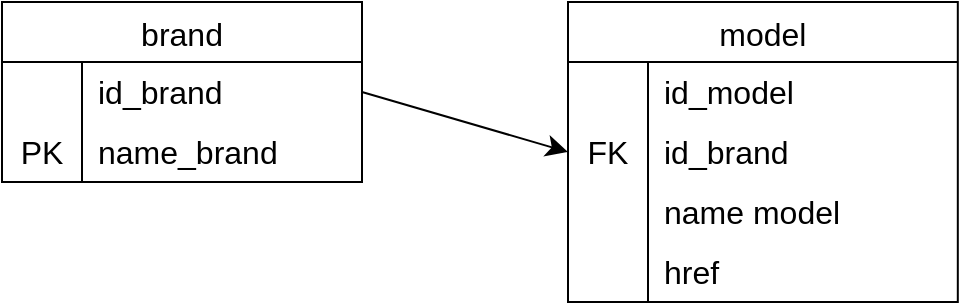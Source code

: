 <mxfile version="21.3.4" type="device">
  <diagram name="Страница 1" id="9B35GfDSIohQXYZQCniU">
    <mxGraphModel dx="1467" dy="878" grid="0" gridSize="10" guides="1" tooltips="1" connect="1" arrows="1" fold="1" page="0" pageScale="1" pageWidth="827" pageHeight="1169" math="0" shadow="0">
      <root>
        <mxCell id="0" />
        <mxCell id="1" parent="0" />
        <mxCell id="1qNQSLTpCKg1M4f5Vl8u-1" value="brand" style="shape=table;startSize=30;container=1;collapsible=0;childLayout=tableLayout;fixedRows=1;rowLines=0;fontStyle=0;strokeColor=default;fontSize=16;" vertex="1" parent="1">
          <mxGeometry x="-230" y="-33" width="180" height="90" as="geometry" />
        </mxCell>
        <mxCell id="1qNQSLTpCKg1M4f5Vl8u-2" value="" style="shape=tableRow;horizontal=0;startSize=0;swimlaneHead=0;swimlaneBody=0;top=0;left=0;bottom=0;right=0;collapsible=0;dropTarget=0;fillColor=none;points=[[0,0.5],[1,0.5]];portConstraint=eastwest;strokeColor=inherit;fontSize=16;" vertex="1" parent="1qNQSLTpCKg1M4f5Vl8u-1">
          <mxGeometry y="30" width="180" height="30" as="geometry" />
        </mxCell>
        <mxCell id="1qNQSLTpCKg1M4f5Vl8u-3" value="" style="shape=partialRectangle;html=1;whiteSpace=wrap;connectable=0;fillColor=none;top=0;left=0;bottom=0;right=0;overflow=hidden;pointerEvents=1;strokeColor=inherit;fontSize=16;" vertex="1" parent="1qNQSLTpCKg1M4f5Vl8u-2">
          <mxGeometry width="40" height="30" as="geometry">
            <mxRectangle width="40" height="30" as="alternateBounds" />
          </mxGeometry>
        </mxCell>
        <mxCell id="1qNQSLTpCKg1M4f5Vl8u-4" value="id_brand" style="shape=partialRectangle;html=1;whiteSpace=wrap;connectable=0;fillColor=none;top=0;left=0;bottom=0;right=0;align=left;spacingLeft=6;overflow=hidden;strokeColor=inherit;fontSize=16;" vertex="1" parent="1qNQSLTpCKg1M4f5Vl8u-2">
          <mxGeometry x="40" width="140" height="30" as="geometry">
            <mxRectangle width="140" height="30" as="alternateBounds" />
          </mxGeometry>
        </mxCell>
        <mxCell id="1qNQSLTpCKg1M4f5Vl8u-5" value="" style="shape=tableRow;horizontal=0;startSize=0;swimlaneHead=0;swimlaneBody=0;top=0;left=0;bottom=0;right=0;collapsible=0;dropTarget=0;fillColor=none;points=[[0,0.5],[1,0.5]];portConstraint=eastwest;strokeColor=inherit;fontSize=16;" vertex="1" parent="1qNQSLTpCKg1M4f5Vl8u-1">
          <mxGeometry y="60" width="180" height="30" as="geometry" />
        </mxCell>
        <mxCell id="1qNQSLTpCKg1M4f5Vl8u-6" value="PK" style="shape=partialRectangle;html=1;whiteSpace=wrap;connectable=0;fillColor=none;top=0;left=0;bottom=0;right=0;overflow=hidden;strokeColor=inherit;fontSize=16;" vertex="1" parent="1qNQSLTpCKg1M4f5Vl8u-5">
          <mxGeometry width="40" height="30" as="geometry">
            <mxRectangle width="40" height="30" as="alternateBounds" />
          </mxGeometry>
        </mxCell>
        <mxCell id="1qNQSLTpCKg1M4f5Vl8u-7" value="name_brand" style="shape=partialRectangle;html=1;whiteSpace=wrap;connectable=0;fillColor=none;top=0;left=0;bottom=0;right=0;align=left;spacingLeft=6;overflow=hidden;strokeColor=inherit;fontSize=16;" vertex="1" parent="1qNQSLTpCKg1M4f5Vl8u-5">
          <mxGeometry x="40" width="140" height="30" as="geometry">
            <mxRectangle width="140" height="30" as="alternateBounds" />
          </mxGeometry>
        </mxCell>
        <mxCell id="1qNQSLTpCKg1M4f5Vl8u-11" value="model" style="shape=table;startSize=30;container=1;collapsible=0;childLayout=tableLayout;fixedRows=1;rowLines=0;fontStyle=0;strokeColor=default;fontSize=16;" vertex="1" parent="1">
          <mxGeometry x="53" y="-33" width="194.905" height="150" as="geometry" />
        </mxCell>
        <mxCell id="1qNQSLTpCKg1M4f5Vl8u-12" value="" style="shape=tableRow;horizontal=0;startSize=0;swimlaneHead=0;swimlaneBody=0;top=0;left=0;bottom=0;right=0;collapsible=0;dropTarget=0;fillColor=none;points=[[0,0.5],[1,0.5]];portConstraint=eastwest;strokeColor=inherit;fontSize=16;" vertex="1" parent="1qNQSLTpCKg1M4f5Vl8u-11">
          <mxGeometry y="30" width="194.905" height="30" as="geometry" />
        </mxCell>
        <mxCell id="1qNQSLTpCKg1M4f5Vl8u-13" value="" style="shape=partialRectangle;html=1;whiteSpace=wrap;connectable=0;fillColor=none;top=0;left=0;bottom=0;right=0;overflow=hidden;pointerEvents=1;strokeColor=inherit;fontSize=16;" vertex="1" parent="1qNQSLTpCKg1M4f5Vl8u-12">
          <mxGeometry width="40" height="30" as="geometry">
            <mxRectangle width="40" height="30" as="alternateBounds" />
          </mxGeometry>
        </mxCell>
        <mxCell id="1qNQSLTpCKg1M4f5Vl8u-14" value="id_model" style="shape=partialRectangle;html=1;whiteSpace=wrap;connectable=0;fillColor=none;top=0;left=0;bottom=0;right=0;align=left;spacingLeft=6;overflow=hidden;strokeColor=inherit;fontSize=16;" vertex="1" parent="1qNQSLTpCKg1M4f5Vl8u-12">
          <mxGeometry x="40" width="155" height="30" as="geometry">
            <mxRectangle width="155" height="30" as="alternateBounds" />
          </mxGeometry>
        </mxCell>
        <mxCell id="1qNQSLTpCKg1M4f5Vl8u-21" value="" style="shape=tableRow;horizontal=0;startSize=0;swimlaneHead=0;swimlaneBody=0;top=0;left=0;bottom=0;right=0;collapsible=0;dropTarget=0;fillColor=none;points=[[0,0.5],[1,0.5]];portConstraint=eastwest;strokeColor=inherit;fontSize=16;" vertex="1" parent="1qNQSLTpCKg1M4f5Vl8u-11">
          <mxGeometry y="60" width="194.905" height="30" as="geometry" />
        </mxCell>
        <mxCell id="1qNQSLTpCKg1M4f5Vl8u-22" value="FK" style="shape=partialRectangle;html=1;whiteSpace=wrap;connectable=0;fillColor=none;top=0;left=0;bottom=0;right=0;overflow=hidden;pointerEvents=1;strokeColor=inherit;fontSize=16;" vertex="1" parent="1qNQSLTpCKg1M4f5Vl8u-21">
          <mxGeometry width="40" height="30" as="geometry">
            <mxRectangle width="40" height="30" as="alternateBounds" />
          </mxGeometry>
        </mxCell>
        <mxCell id="1qNQSLTpCKg1M4f5Vl8u-23" value="id_brand" style="shape=partialRectangle;html=1;whiteSpace=wrap;connectable=0;fillColor=none;top=0;left=0;bottom=0;right=0;align=left;spacingLeft=6;overflow=hidden;strokeColor=inherit;fontSize=16;" vertex="1" parent="1qNQSLTpCKg1M4f5Vl8u-21">
          <mxGeometry x="40" width="155" height="30" as="geometry">
            <mxRectangle width="155" height="30" as="alternateBounds" />
          </mxGeometry>
        </mxCell>
        <mxCell id="1qNQSLTpCKg1M4f5Vl8u-15" value="" style="shape=tableRow;horizontal=0;startSize=0;swimlaneHead=0;swimlaneBody=0;top=0;left=0;bottom=0;right=0;collapsible=0;dropTarget=0;fillColor=none;points=[[0,0.5],[1,0.5]];portConstraint=eastwest;strokeColor=inherit;fontSize=16;" vertex="1" parent="1qNQSLTpCKg1M4f5Vl8u-11">
          <mxGeometry y="90" width="194.905" height="30" as="geometry" />
        </mxCell>
        <mxCell id="1qNQSLTpCKg1M4f5Vl8u-16" value="" style="shape=partialRectangle;html=1;whiteSpace=wrap;connectable=0;fillColor=none;top=0;left=0;bottom=0;right=0;overflow=hidden;strokeColor=inherit;fontSize=16;" vertex="1" parent="1qNQSLTpCKg1M4f5Vl8u-15">
          <mxGeometry width="40" height="30" as="geometry">
            <mxRectangle width="40" height="30" as="alternateBounds" />
          </mxGeometry>
        </mxCell>
        <mxCell id="1qNQSLTpCKg1M4f5Vl8u-17" value="name model" style="shape=partialRectangle;html=1;whiteSpace=wrap;connectable=0;fillColor=none;top=0;left=0;bottom=0;right=0;align=left;spacingLeft=6;overflow=hidden;strokeColor=inherit;fontSize=16;" vertex="1" parent="1qNQSLTpCKg1M4f5Vl8u-15">
          <mxGeometry x="40" width="155" height="30" as="geometry">
            <mxRectangle width="155" height="30" as="alternateBounds" />
          </mxGeometry>
        </mxCell>
        <mxCell id="1qNQSLTpCKg1M4f5Vl8u-18" value="" style="shape=tableRow;horizontal=0;startSize=0;swimlaneHead=0;swimlaneBody=0;top=0;left=0;bottom=0;right=0;collapsible=0;dropTarget=0;fillColor=none;points=[[0,0.5],[1,0.5]];portConstraint=eastwest;strokeColor=inherit;fontSize=16;" vertex="1" parent="1qNQSLTpCKg1M4f5Vl8u-11">
          <mxGeometry y="120" width="194.905" height="30" as="geometry" />
        </mxCell>
        <mxCell id="1qNQSLTpCKg1M4f5Vl8u-19" value="" style="shape=partialRectangle;html=1;whiteSpace=wrap;connectable=0;fillColor=none;top=0;left=0;bottom=0;right=0;overflow=hidden;strokeColor=inherit;fontSize=16;" vertex="1" parent="1qNQSLTpCKg1M4f5Vl8u-18">
          <mxGeometry width="40" height="30" as="geometry">
            <mxRectangle width="40" height="30" as="alternateBounds" />
          </mxGeometry>
        </mxCell>
        <mxCell id="1qNQSLTpCKg1M4f5Vl8u-20" value="href" style="shape=partialRectangle;html=1;whiteSpace=wrap;connectable=0;fillColor=none;top=0;left=0;bottom=0;right=0;align=left;spacingLeft=6;overflow=hidden;strokeColor=inherit;fontSize=16;" vertex="1" parent="1qNQSLTpCKg1M4f5Vl8u-18">
          <mxGeometry x="40" width="155" height="30" as="geometry">
            <mxRectangle width="155" height="30" as="alternateBounds" />
          </mxGeometry>
        </mxCell>
        <mxCell id="1qNQSLTpCKg1M4f5Vl8u-26" style="edgeStyle=none;curved=1;rounded=0;orthogonalLoop=1;jettySize=auto;html=1;exitX=1;exitY=0.5;exitDx=0;exitDy=0;entryX=0;entryY=0.5;entryDx=0;entryDy=0;fontSize=12;startSize=8;endSize=8;" edge="1" parent="1" source="1qNQSLTpCKg1M4f5Vl8u-2" target="1qNQSLTpCKg1M4f5Vl8u-21">
          <mxGeometry relative="1" as="geometry" />
        </mxCell>
      </root>
    </mxGraphModel>
  </diagram>
</mxfile>
